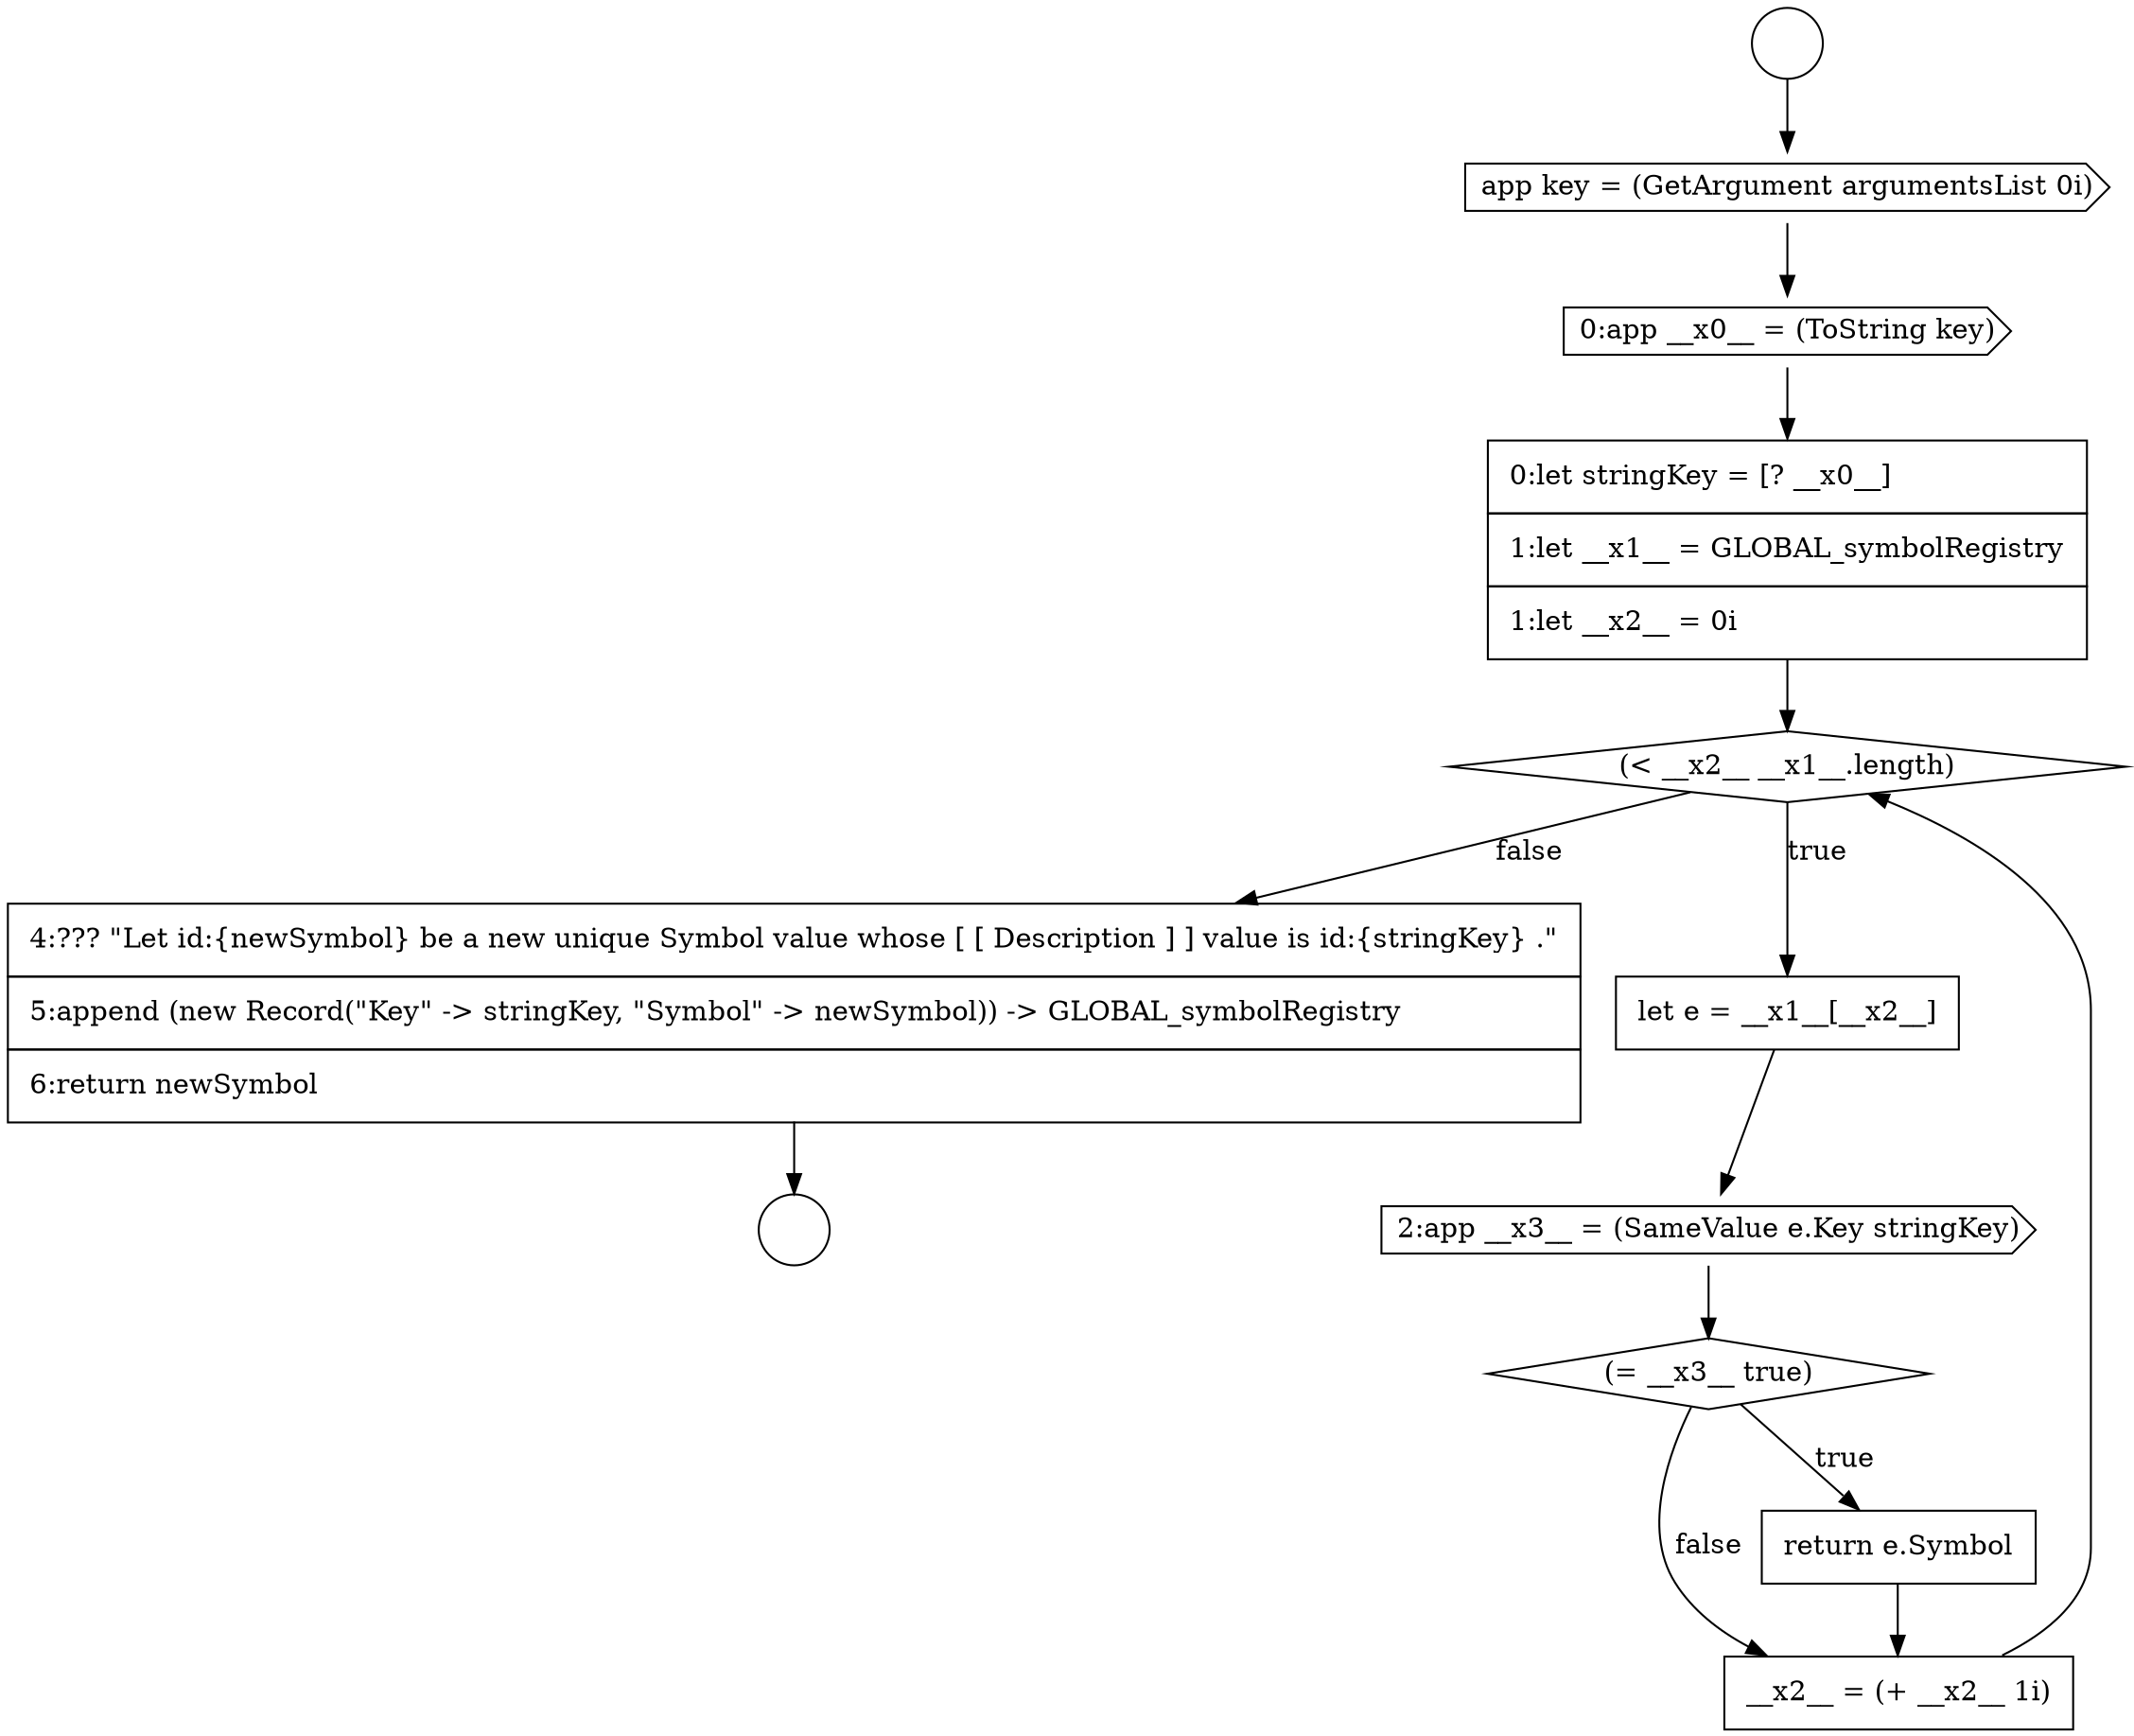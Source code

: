 digraph {
  node11409 [shape=none, margin=0, label=<<font color="black">
    <table border="0" cellborder="1" cellspacing="0" cellpadding="10">
      <tr><td align="left">0:let stringKey = [? __x0__]</td></tr>
      <tr><td align="left">1:let __x1__ = GLOBAL_symbolRegistry</td></tr>
      <tr><td align="left">1:let __x2__ = 0i</td></tr>
    </table>
  </font>> color="black" fillcolor="white" style=filled]
  node11416 [shape=none, margin=0, label=<<font color="black">
    <table border="0" cellborder="1" cellspacing="0" cellpadding="10">
      <tr><td align="left">4:??? &quot;Let id:{newSymbol} be a new unique Symbol value whose [ [ Description ] ] value is id:{stringKey} .&quot;</td></tr>
      <tr><td align="left">5:append (new Record(&quot;Key&quot; -&gt; stringKey, &quot;Symbol&quot; -&gt; newSymbol)) -&gt; GLOBAL_symbolRegistry</td></tr>
      <tr><td align="left">6:return newSymbol</td></tr>
    </table>
  </font>> color="black" fillcolor="white" style=filled]
  node11410 [shape=diamond, label=<<font color="black">(&lt; __x2__ __x1__.length)</font>> color="black" fillcolor="white" style=filled]
  node11411 [shape=none, margin=0, label=<<font color="black">
    <table border="0" cellborder="1" cellspacing="0" cellpadding="10">
      <tr><td align="left">let e = __x1__[__x2__]</td></tr>
    </table>
  </font>> color="black" fillcolor="white" style=filled]
  node11406 [shape=circle label=" " color="black" fillcolor="white" style=filled]
  node11412 [shape=cds, label=<<font color="black">2:app __x3__ = (SameValue e.Key stringKey)</font>> color="black" fillcolor="white" style=filled]
  node11405 [shape=circle label=" " color="black" fillcolor="white" style=filled]
  node11415 [shape=none, margin=0, label=<<font color="black">
    <table border="0" cellborder="1" cellspacing="0" cellpadding="10">
      <tr><td align="left">__x2__ = (+ __x2__ 1i)</td></tr>
    </table>
  </font>> color="black" fillcolor="white" style=filled]
  node11413 [shape=diamond, label=<<font color="black">(= __x3__ true)</font>> color="black" fillcolor="white" style=filled]
  node11408 [shape=cds, label=<<font color="black">0:app __x0__ = (ToString key)</font>> color="black" fillcolor="white" style=filled]
  node11407 [shape=cds, label=<<font color="black">app key = (GetArgument argumentsList 0i)</font>> color="black" fillcolor="white" style=filled]
  node11414 [shape=none, margin=0, label=<<font color="black">
    <table border="0" cellborder="1" cellspacing="0" cellpadding="10">
      <tr><td align="left">return e.Symbol</td></tr>
    </table>
  </font>> color="black" fillcolor="white" style=filled]
  node11405 -> node11407 [ color="black"]
  node11413 -> node11414 [label=<<font color="black">true</font>> color="black"]
  node11413 -> node11415 [label=<<font color="black">false</font>> color="black"]
  node11410 -> node11411 [label=<<font color="black">true</font>> color="black"]
  node11410 -> node11416 [label=<<font color="black">false</font>> color="black"]
  node11407 -> node11408 [ color="black"]
  node11415 -> node11410 [ color="black"]
  node11411 -> node11412 [ color="black"]
  node11416 -> node11406 [ color="black"]
  node11409 -> node11410 [ color="black"]
  node11414 -> node11415 [ color="black"]
  node11412 -> node11413 [ color="black"]
  node11408 -> node11409 [ color="black"]
}
